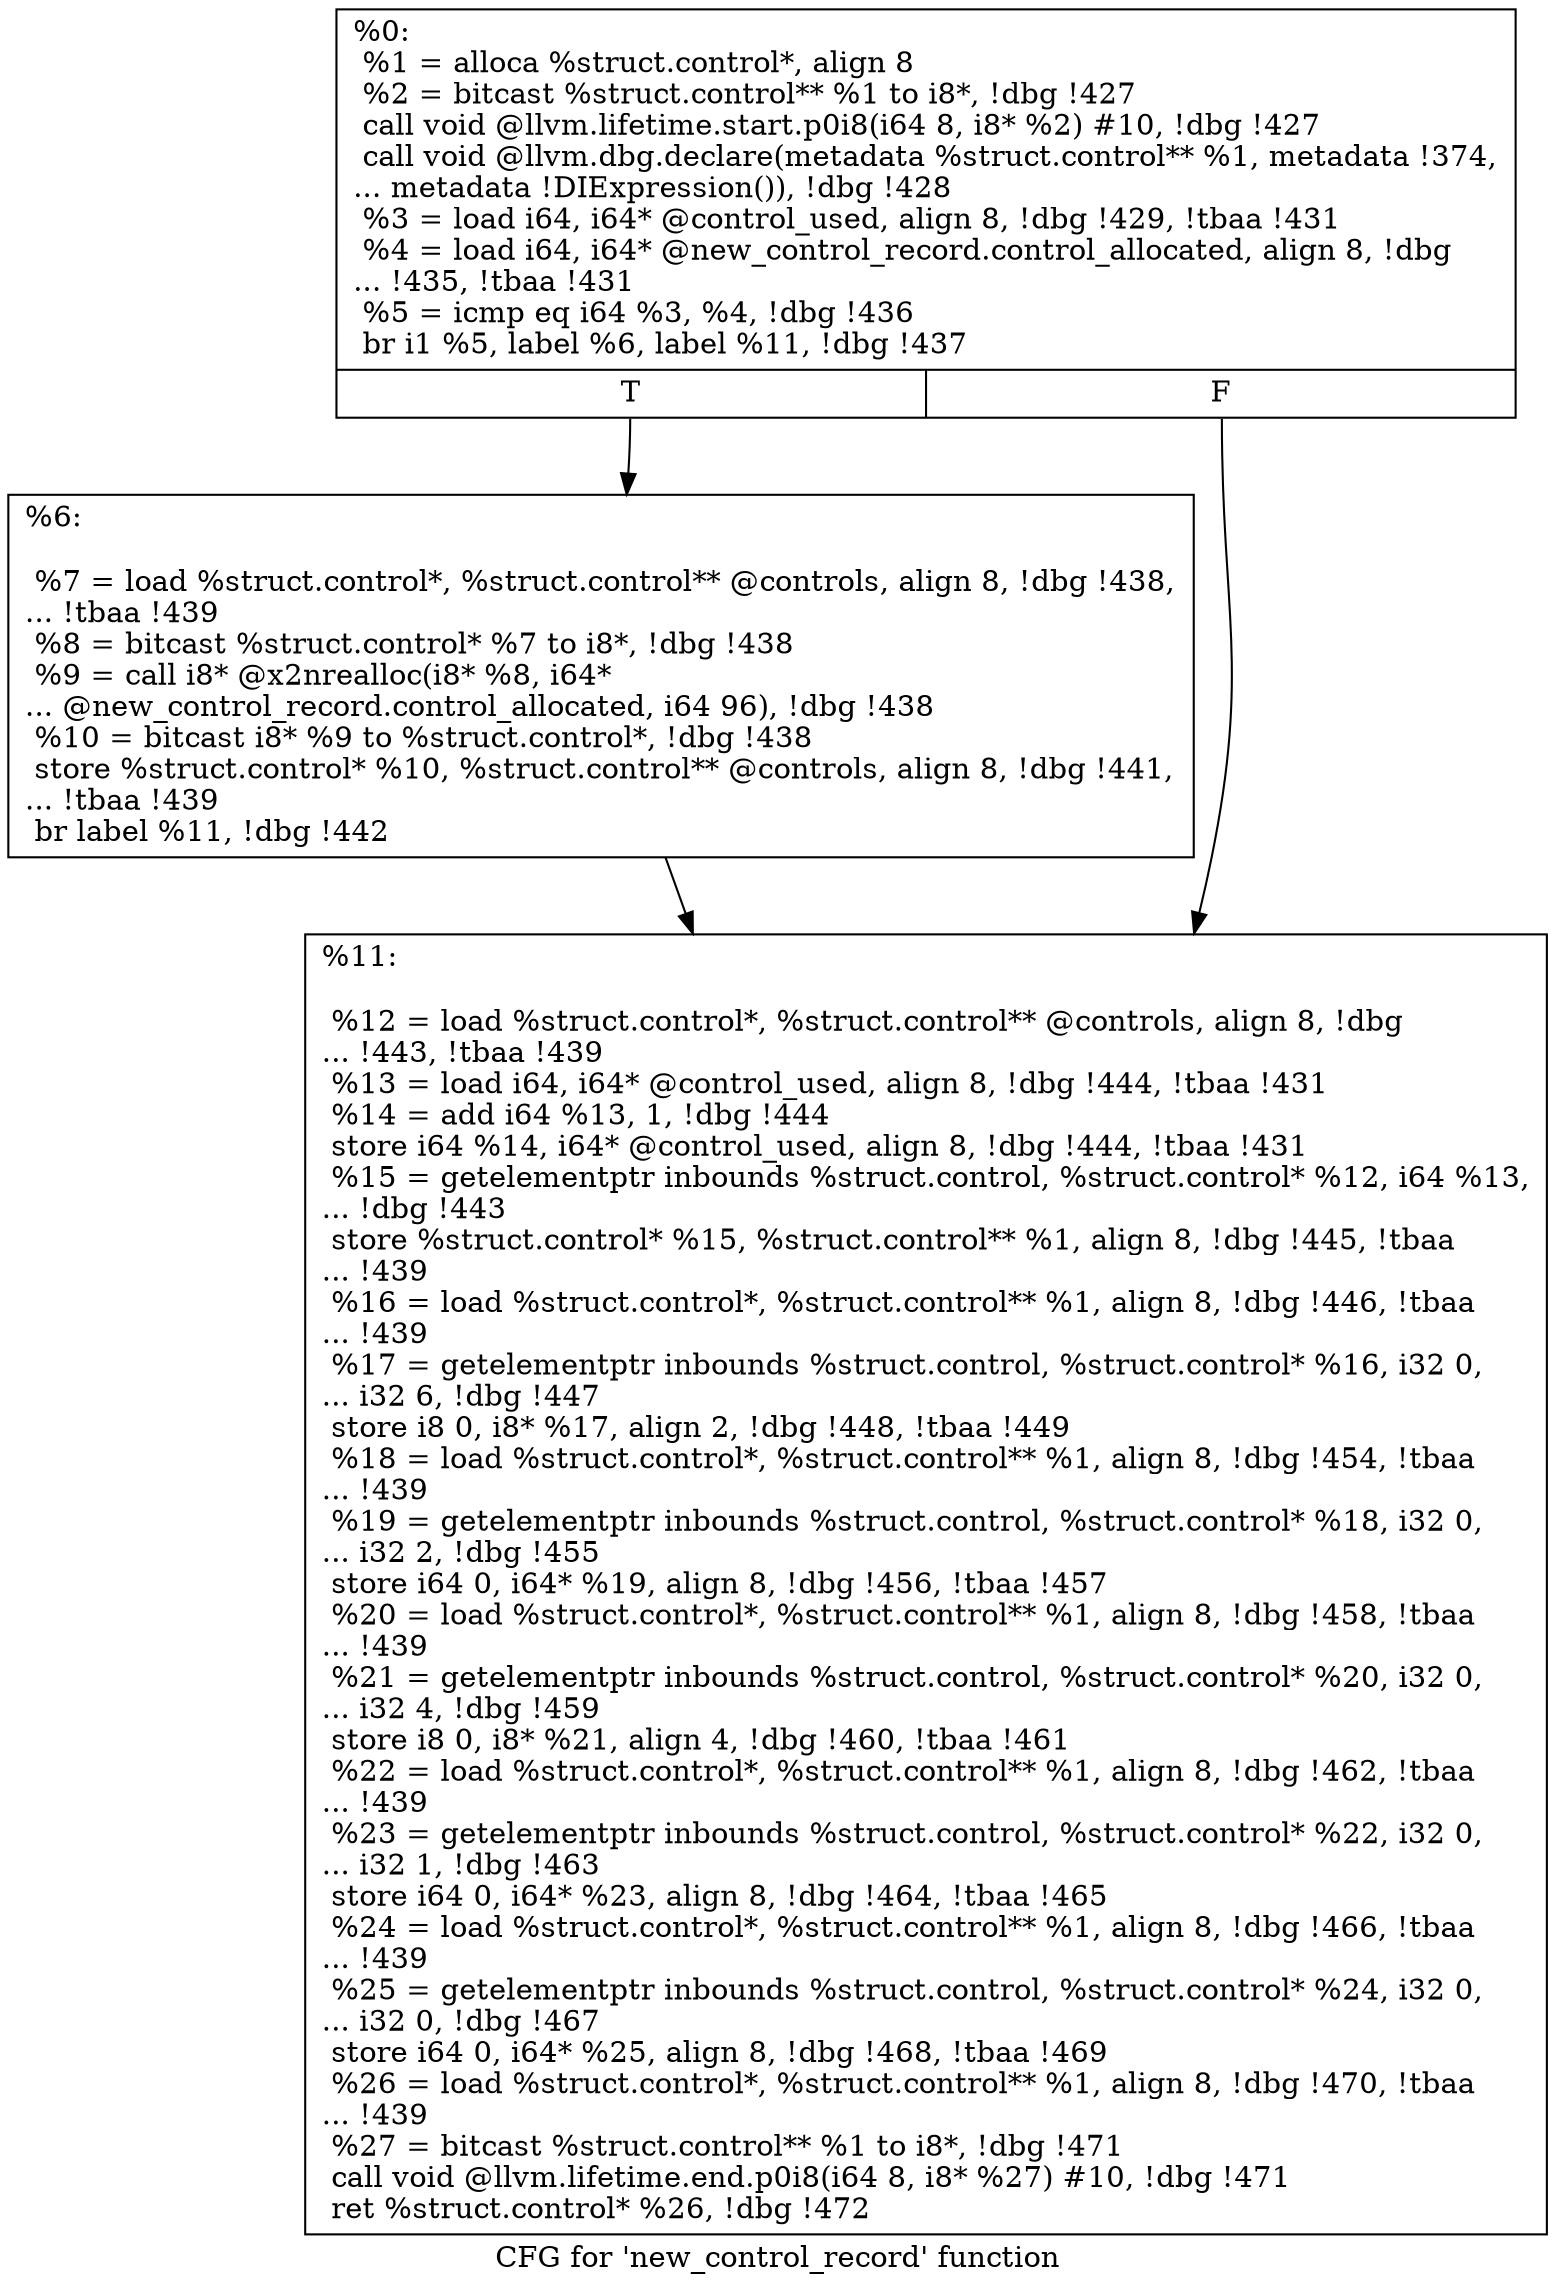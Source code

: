 digraph "CFG for 'new_control_record' function" {
	label="CFG for 'new_control_record' function";

	Node0x23a6050 [shape=record,label="{%0:\l  %1 = alloca %struct.control*, align 8\l  %2 = bitcast %struct.control** %1 to i8*, !dbg !427\l  call void @llvm.lifetime.start.p0i8(i64 8, i8* %2) #10, !dbg !427\l  call void @llvm.dbg.declare(metadata %struct.control** %1, metadata !374,\l... metadata !DIExpression()), !dbg !428\l  %3 = load i64, i64* @control_used, align 8, !dbg !429, !tbaa !431\l  %4 = load i64, i64* @new_control_record.control_allocated, align 8, !dbg\l... !435, !tbaa !431\l  %5 = icmp eq i64 %3, %4, !dbg !436\l  br i1 %5, label %6, label %11, !dbg !437\l|{<s0>T|<s1>F}}"];
	Node0x23a6050:s0 -> Node0x2389090;
	Node0x23a6050:s1 -> Node0x23890e0;
	Node0x2389090 [shape=record,label="{%6:\l\l  %7 = load %struct.control*, %struct.control** @controls, align 8, !dbg !438,\l... !tbaa !439\l  %8 = bitcast %struct.control* %7 to i8*, !dbg !438\l  %9 = call i8* @x2nrealloc(i8* %8, i64*\l... @new_control_record.control_allocated, i64 96), !dbg !438\l  %10 = bitcast i8* %9 to %struct.control*, !dbg !438\l  store %struct.control* %10, %struct.control** @controls, align 8, !dbg !441,\l... !tbaa !439\l  br label %11, !dbg !442\l}"];
	Node0x2389090 -> Node0x23890e0;
	Node0x23890e0 [shape=record,label="{%11:\l\l  %12 = load %struct.control*, %struct.control** @controls, align 8, !dbg\l... !443, !tbaa !439\l  %13 = load i64, i64* @control_used, align 8, !dbg !444, !tbaa !431\l  %14 = add i64 %13, 1, !dbg !444\l  store i64 %14, i64* @control_used, align 8, !dbg !444, !tbaa !431\l  %15 = getelementptr inbounds %struct.control, %struct.control* %12, i64 %13,\l... !dbg !443\l  store %struct.control* %15, %struct.control** %1, align 8, !dbg !445, !tbaa\l... !439\l  %16 = load %struct.control*, %struct.control** %1, align 8, !dbg !446, !tbaa\l... !439\l  %17 = getelementptr inbounds %struct.control, %struct.control* %16, i32 0,\l... i32 6, !dbg !447\l  store i8 0, i8* %17, align 2, !dbg !448, !tbaa !449\l  %18 = load %struct.control*, %struct.control** %1, align 8, !dbg !454, !tbaa\l... !439\l  %19 = getelementptr inbounds %struct.control, %struct.control* %18, i32 0,\l... i32 2, !dbg !455\l  store i64 0, i64* %19, align 8, !dbg !456, !tbaa !457\l  %20 = load %struct.control*, %struct.control** %1, align 8, !dbg !458, !tbaa\l... !439\l  %21 = getelementptr inbounds %struct.control, %struct.control* %20, i32 0,\l... i32 4, !dbg !459\l  store i8 0, i8* %21, align 4, !dbg !460, !tbaa !461\l  %22 = load %struct.control*, %struct.control** %1, align 8, !dbg !462, !tbaa\l... !439\l  %23 = getelementptr inbounds %struct.control, %struct.control* %22, i32 0,\l... i32 1, !dbg !463\l  store i64 0, i64* %23, align 8, !dbg !464, !tbaa !465\l  %24 = load %struct.control*, %struct.control** %1, align 8, !dbg !466, !tbaa\l... !439\l  %25 = getelementptr inbounds %struct.control, %struct.control* %24, i32 0,\l... i32 0, !dbg !467\l  store i64 0, i64* %25, align 8, !dbg !468, !tbaa !469\l  %26 = load %struct.control*, %struct.control** %1, align 8, !dbg !470, !tbaa\l... !439\l  %27 = bitcast %struct.control** %1 to i8*, !dbg !471\l  call void @llvm.lifetime.end.p0i8(i64 8, i8* %27) #10, !dbg !471\l  ret %struct.control* %26, !dbg !472\l}"];
}

